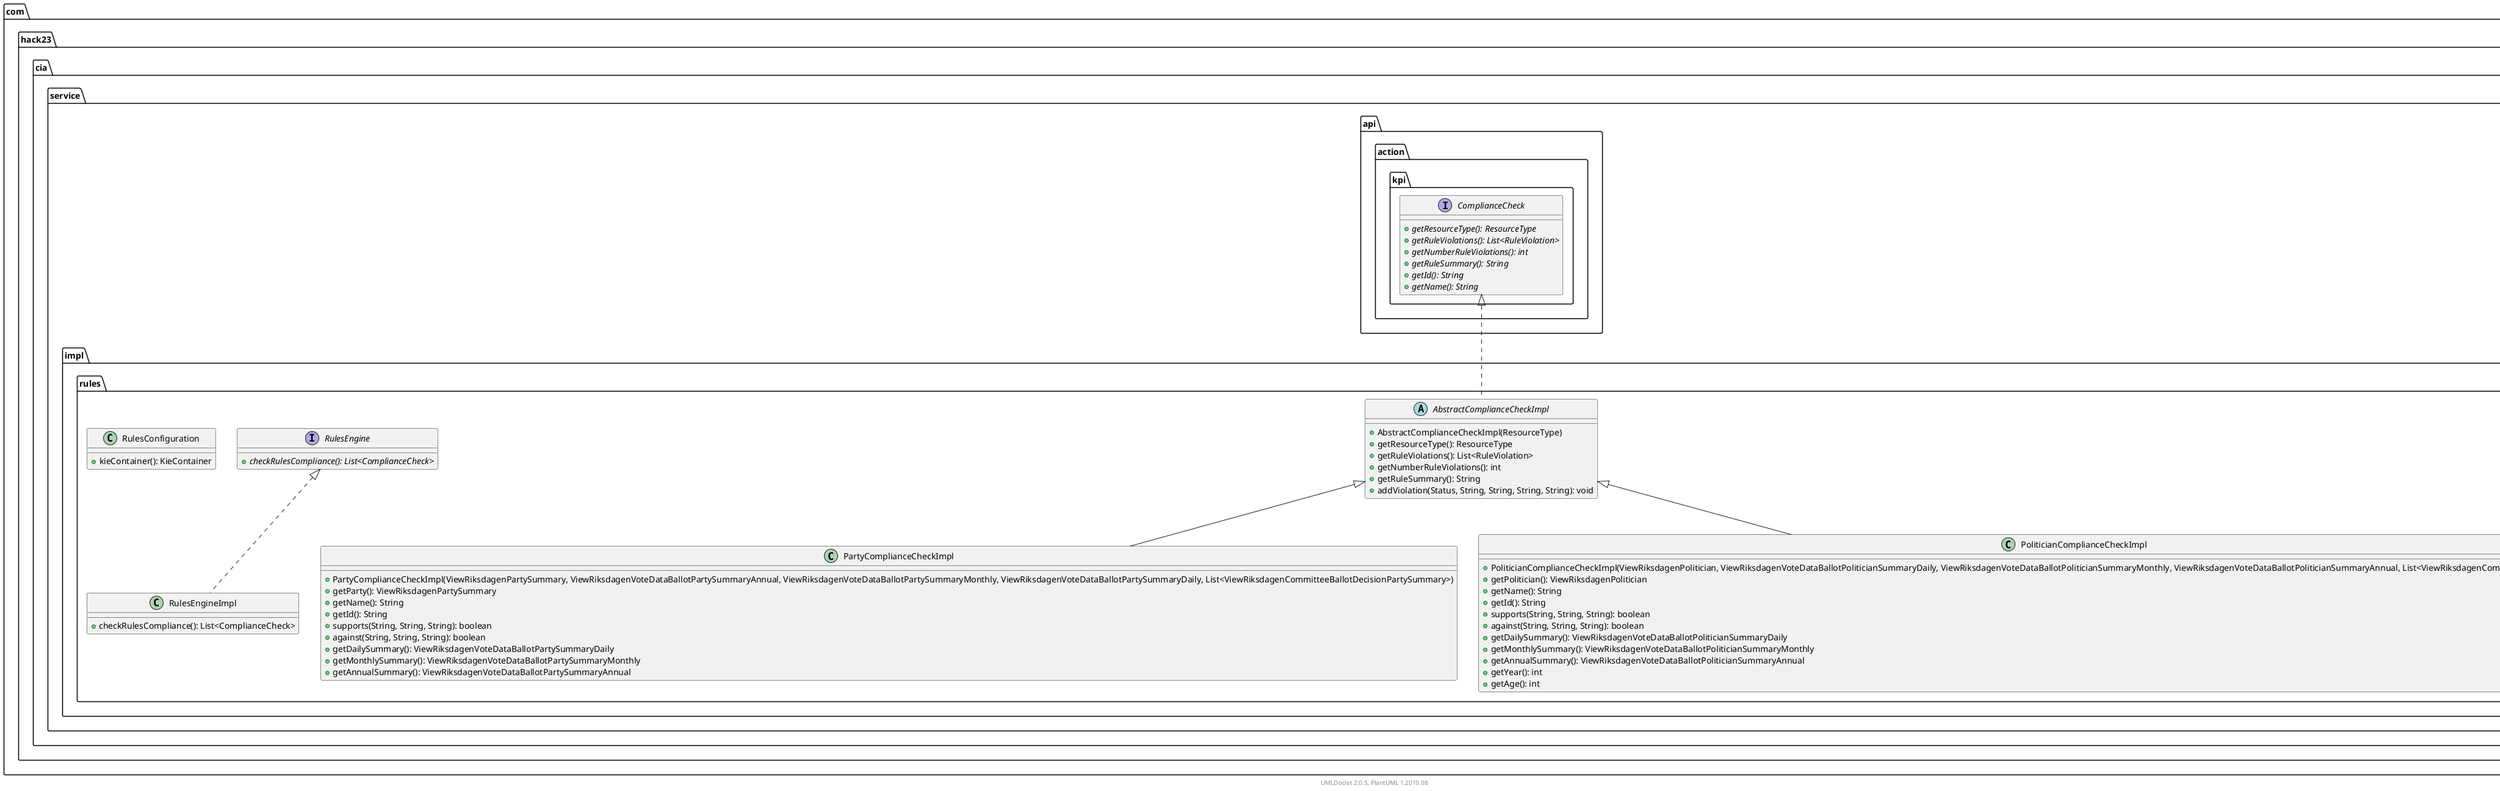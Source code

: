 @startuml
    namespace com.hack23.cia.service.impl.rules {

        abstract class AbstractComplianceCheckImpl [[AbstractComplianceCheckImpl.html]] {
            +AbstractComplianceCheckImpl(ResourceType)
            +getResourceType(): ResourceType
            +getRuleViolations(): List<RuleViolation>
            +getNumberRuleViolations(): int
            +getRuleSummary(): String
            +addViolation(Status, String, String, String, String): void
        }

        class PartyComplianceCheckImpl [[PartyComplianceCheckImpl.html]] {
            +PartyComplianceCheckImpl(ViewRiksdagenPartySummary, ViewRiksdagenVoteDataBallotPartySummaryAnnual, ViewRiksdagenVoteDataBallotPartySummaryMonthly, ViewRiksdagenVoteDataBallotPartySummaryDaily, List<ViewRiksdagenCommitteeBallotDecisionPartySummary>)
            +getParty(): ViewRiksdagenPartySummary
            +getName(): String
            +getId(): String
            +supports(String, String, String): boolean
            +against(String, String, String): boolean
            +getDailySummary(): ViewRiksdagenVoteDataBallotPartySummaryDaily
            +getMonthlySummary(): ViewRiksdagenVoteDataBallotPartySummaryMonthly
            +getAnnualSummary(): ViewRiksdagenVoteDataBallotPartySummaryAnnual
        }

        class PoliticianComplianceCheckImpl [[PoliticianComplianceCheckImpl.html]] {
            +PoliticianComplianceCheckImpl(ViewRiksdagenPolitician, ViewRiksdagenVoteDataBallotPoliticianSummaryDaily, ViewRiksdagenVoteDataBallotPoliticianSummaryMonthly, ViewRiksdagenVoteDataBallotPoliticianSummaryAnnual, List<ViewRiksdagenCommitteeBallotDecisionPoliticianSummary>)
            +getPolitician(): ViewRiksdagenPolitician
            +getName(): String
            +getId(): String
            +supports(String, String, String): boolean
            +against(String, String, String): boolean
            +getDailySummary(): ViewRiksdagenVoteDataBallotPoliticianSummaryDaily
            +getMonthlySummary(): ViewRiksdagenVoteDataBallotPoliticianSummaryMonthly
            +getAnnualSummary(): ViewRiksdagenVoteDataBallotPoliticianSummaryAnnual
            +getYear(): int
            +getAge(): int
        }

        class RulesEngineImpl [[RulesEngineImpl.html]] {
            +checkRulesCompliance(): List<ComplianceCheck>
        }

        interface RulesEngine [[RulesEngine.html]] {
            {abstract} +checkRulesCompliance(): List<ComplianceCheck>
        }

        class RulesConfiguration [[RulesConfiguration.html]] {
            +kieContainer(): KieContainer
        }

        com.hack23.cia.service.api.action.kpi.ComplianceCheck <|.. AbstractComplianceCheckImpl
        AbstractComplianceCheckImpl <|-- PartyComplianceCheckImpl
        AbstractComplianceCheckImpl <|-- PoliticianComplianceCheckImpl
        RulesEngine <|.. RulesEngineImpl
    }

    namespace com.hack23.cia.service.api.action.kpi {
        interface ComplianceCheck {
            {abstract} +getResourceType(): ResourceType
            {abstract} +getRuleViolations(): List<RuleViolation>
            {abstract} +getNumberRuleViolations(): int
            {abstract} +getRuleSummary(): String
            {abstract} +getId(): String
            {abstract} +getName(): String
        }
    }

    center footer UMLDoclet 2.0.5, PlantUML 1.2019.08
@enduml
